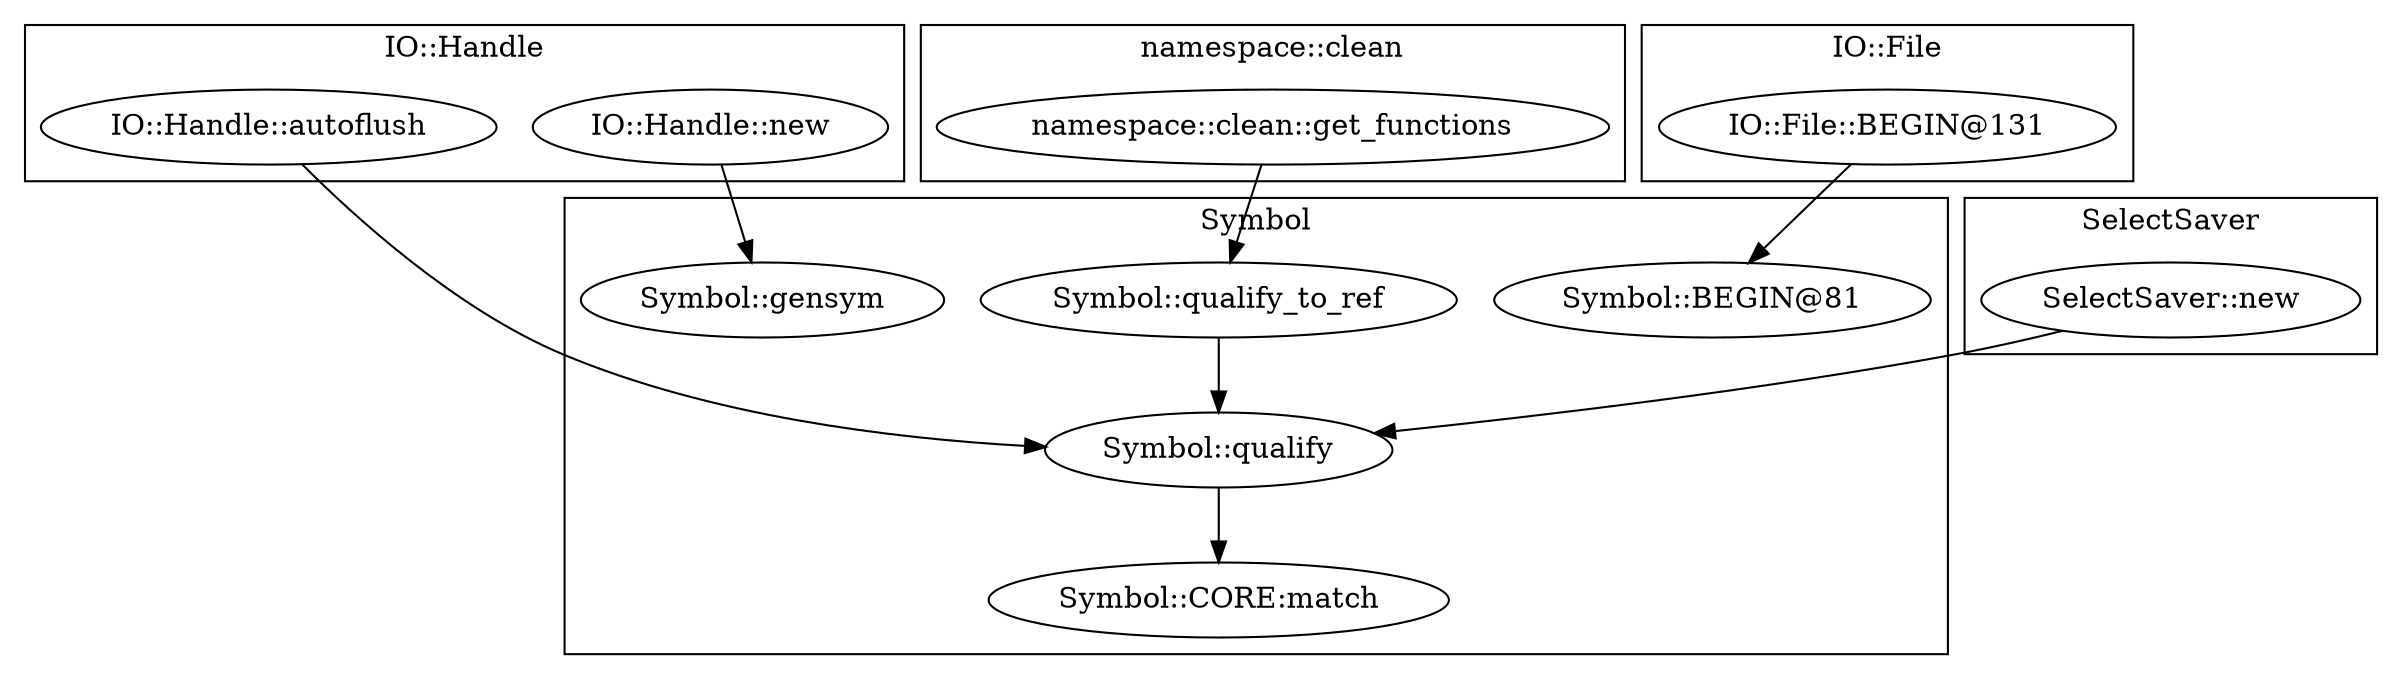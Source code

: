 digraph {
graph [overlap=false]
subgraph cluster_Symbol {
	label="Symbol";
	"Symbol::gensym";
	"Symbol::CORE:match";
	"Symbol::BEGIN@81";
	"Symbol::qualify";
	"Symbol::qualify_to_ref";
}
subgraph cluster_IO_Handle {
	label="IO::Handle";
	"IO::Handle::autoflush";
	"IO::Handle::new";
}
subgraph cluster_namespace_clean {
	label="namespace::clean";
	"namespace::clean::get_functions";
}
subgraph cluster_IO_File {
	label="IO::File";
	"IO::File::BEGIN@131";
}
subgraph cluster_SelectSaver {
	label="SelectSaver";
	"SelectSaver::new";
}
"IO::Handle::autoflush" -> "Symbol::qualify";
"SelectSaver::new" -> "Symbol::qualify";
"Symbol::qualify_to_ref" -> "Symbol::qualify";
"Symbol::qualify" -> "Symbol::CORE:match";
"IO::File::BEGIN@131" -> "Symbol::BEGIN@81";
"IO::Handle::new" -> "Symbol::gensym";
"namespace::clean::get_functions" -> "Symbol::qualify_to_ref";
}
